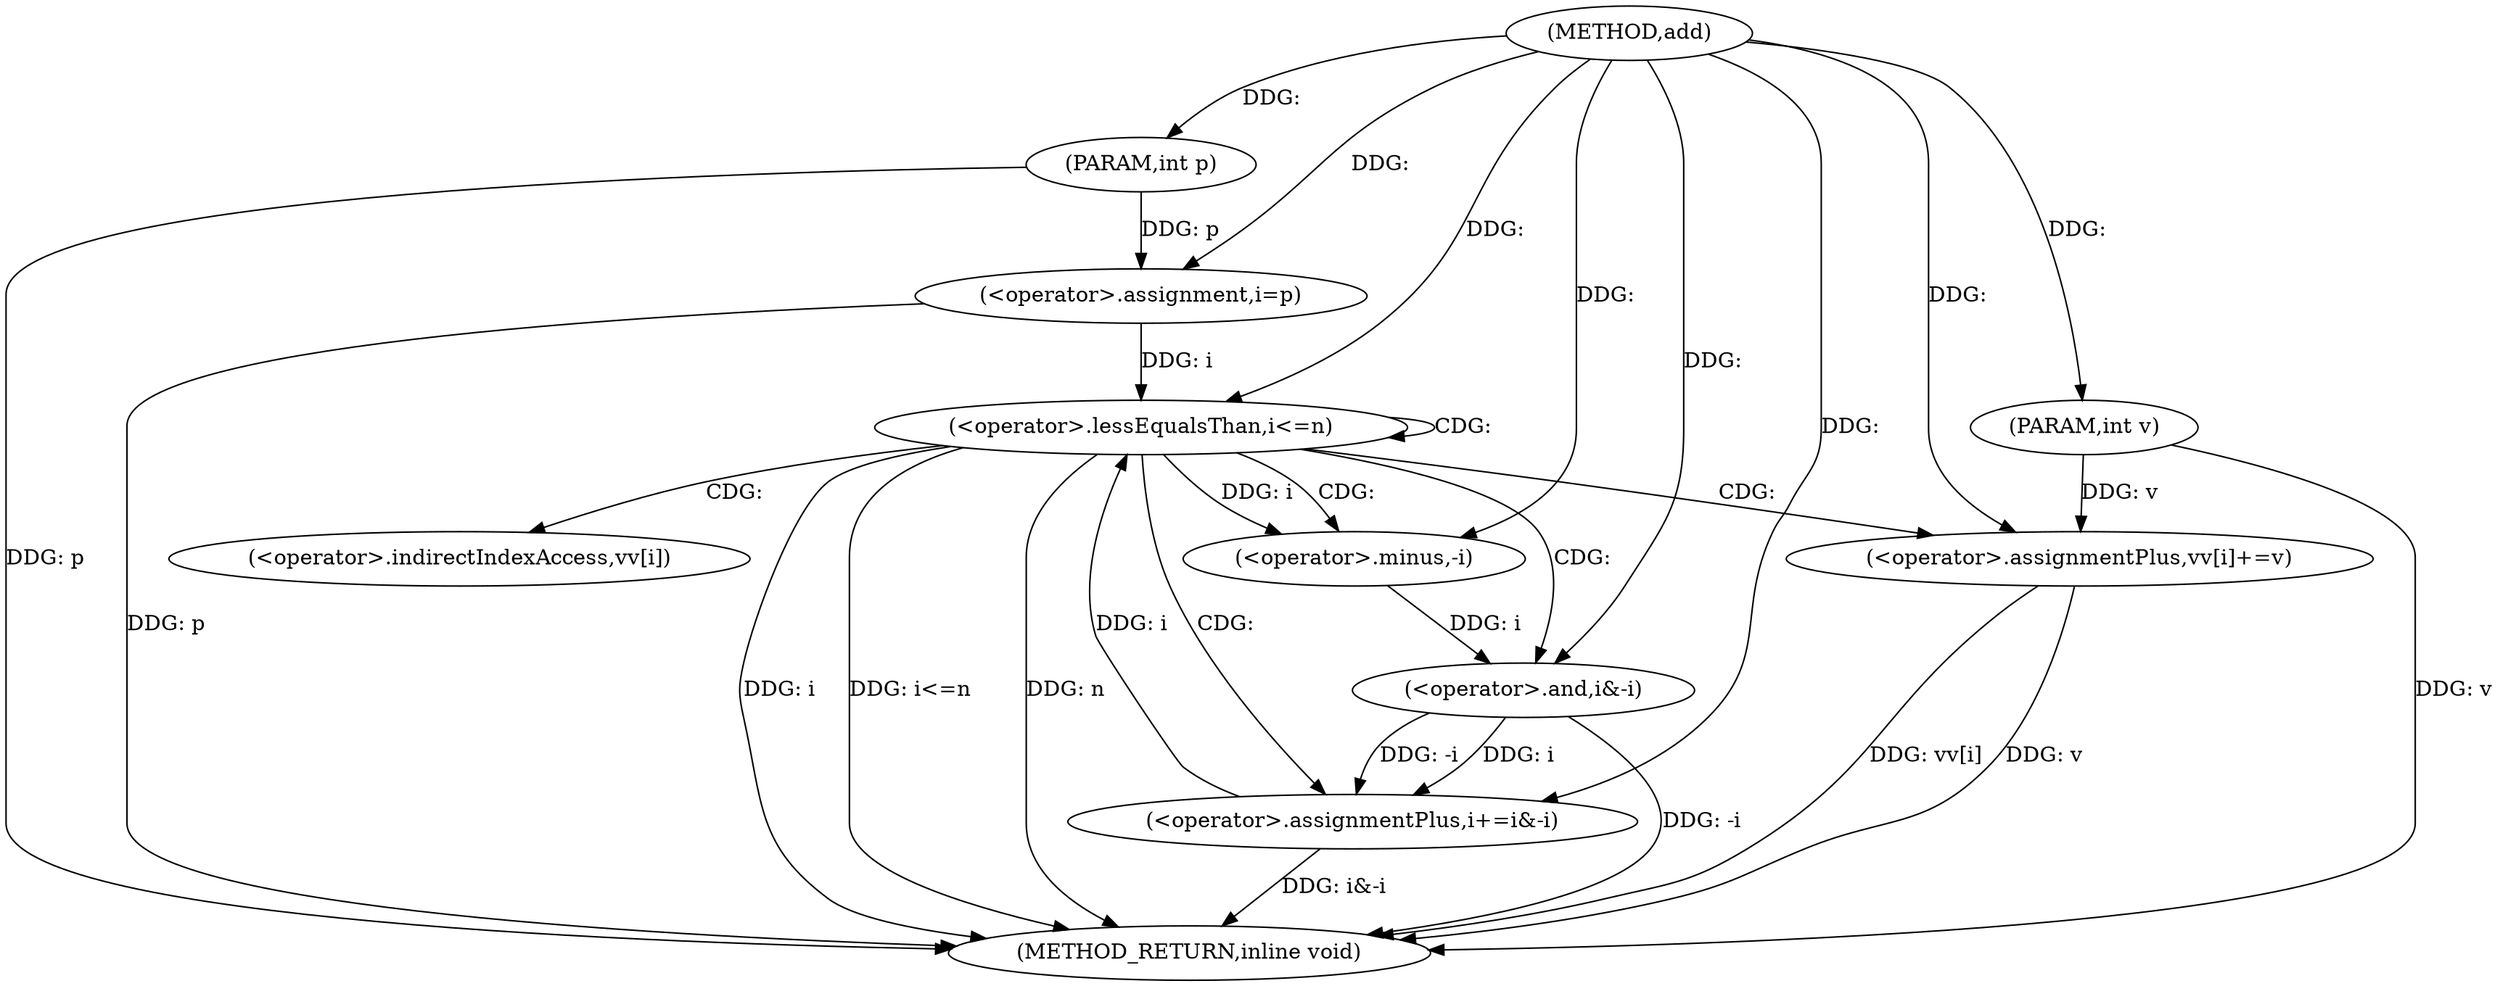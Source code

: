 digraph "add" {  
"1000247" [label = "(METHOD,add)" ]
"1000270" [label = "(METHOD_RETURN,inline void)" ]
"1000248" [label = "(PARAM,int p)" ]
"1000249" [label = "(PARAM,int v)" ]
"1000253" [label = "(<operator>.assignment,i=p)" ]
"1000256" [label = "(<operator>.lessEqualsThan,i<=n)" ]
"1000259" [label = "(<operator>.assignmentPlus,i+=i&-i)" ]
"1000265" [label = "(<operator>.assignmentPlus,vv[i]+=v)" ]
"1000261" [label = "(<operator>.and,i&-i)" ]
"1000263" [label = "(<operator>.minus,-i)" ]
"1000266" [label = "(<operator>.indirectIndexAccess,vv[i])" ]
  "1000248" -> "1000270"  [ label = "DDG: p"] 
  "1000249" -> "1000270"  [ label = "DDG: v"] 
  "1000253" -> "1000270"  [ label = "DDG: p"] 
  "1000256" -> "1000270"  [ label = "DDG: i"] 
  "1000256" -> "1000270"  [ label = "DDG: i<=n"] 
  "1000265" -> "1000270"  [ label = "DDG: vv[i]"] 
  "1000265" -> "1000270"  [ label = "DDG: v"] 
  "1000261" -> "1000270"  [ label = "DDG: -i"] 
  "1000259" -> "1000270"  [ label = "DDG: i&-i"] 
  "1000256" -> "1000270"  [ label = "DDG: n"] 
  "1000247" -> "1000248"  [ label = "DDG: "] 
  "1000247" -> "1000249"  [ label = "DDG: "] 
  "1000248" -> "1000253"  [ label = "DDG: p"] 
  "1000247" -> "1000253"  [ label = "DDG: "] 
  "1000261" -> "1000259"  [ label = "DDG: -i"] 
  "1000261" -> "1000259"  [ label = "DDG: i"] 
  "1000249" -> "1000265"  [ label = "DDG: v"] 
  "1000247" -> "1000265"  [ label = "DDG: "] 
  "1000253" -> "1000256"  [ label = "DDG: i"] 
  "1000259" -> "1000256"  [ label = "DDG: i"] 
  "1000247" -> "1000256"  [ label = "DDG: "] 
  "1000247" -> "1000259"  [ label = "DDG: "] 
  "1000263" -> "1000261"  [ label = "DDG: i"] 
  "1000247" -> "1000261"  [ label = "DDG: "] 
  "1000256" -> "1000263"  [ label = "DDG: i"] 
  "1000247" -> "1000263"  [ label = "DDG: "] 
  "1000256" -> "1000256"  [ label = "CDG: "] 
  "1000256" -> "1000263"  [ label = "CDG: "] 
  "1000256" -> "1000261"  [ label = "CDG: "] 
  "1000256" -> "1000259"  [ label = "CDG: "] 
  "1000256" -> "1000265"  [ label = "CDG: "] 
  "1000256" -> "1000266"  [ label = "CDG: "] 
}
